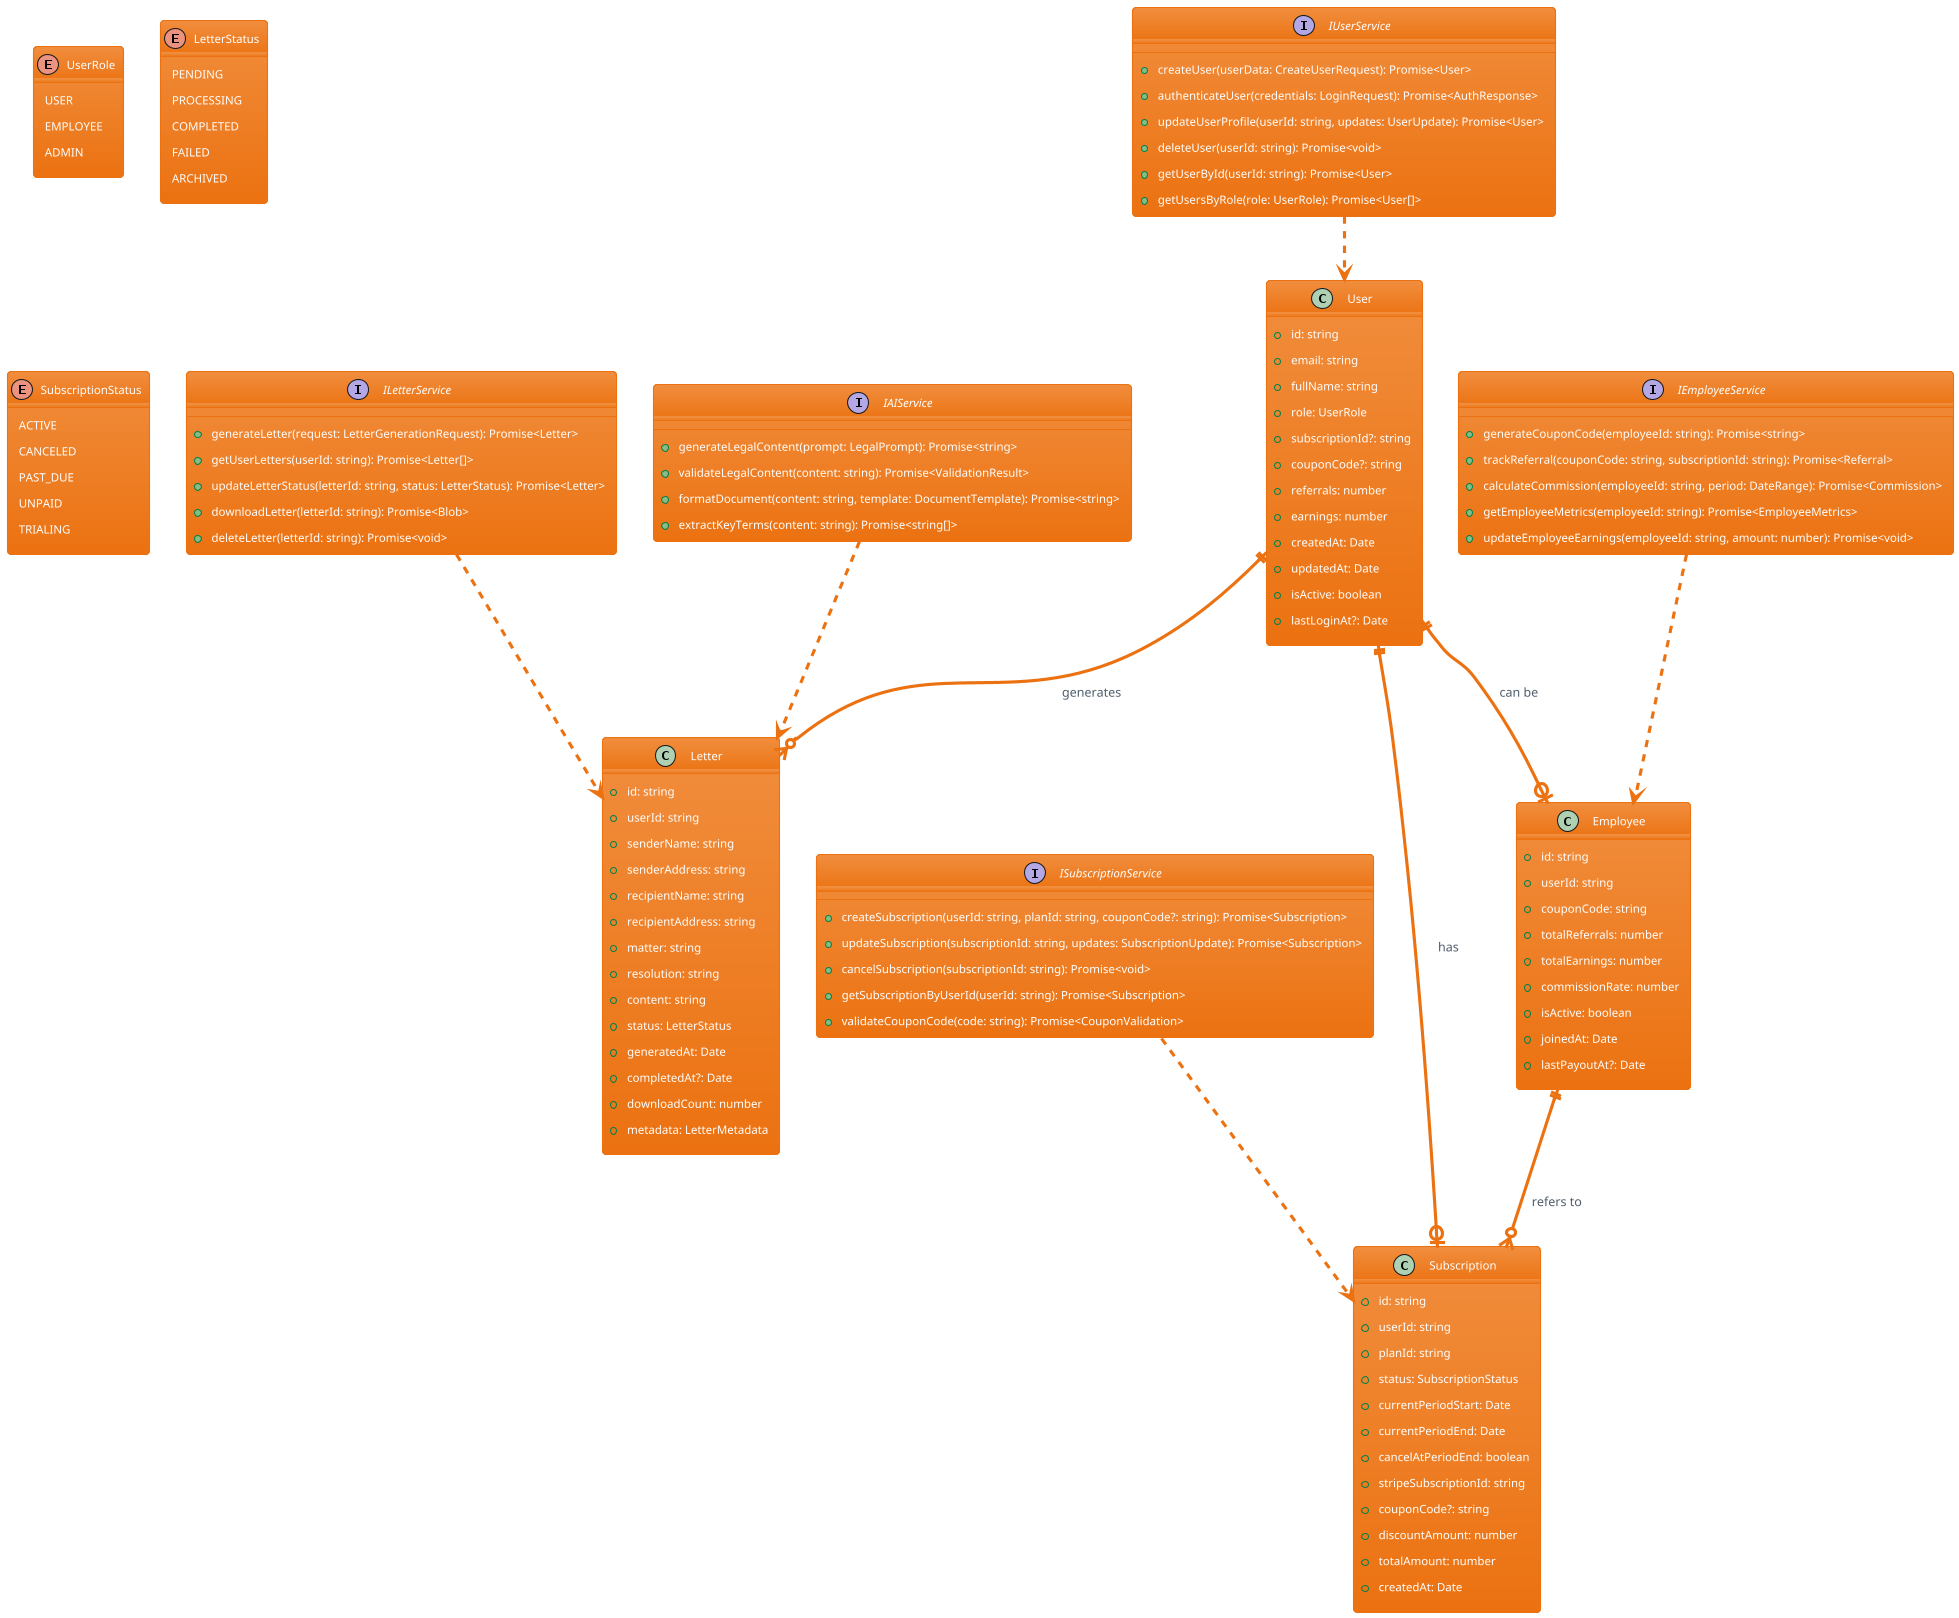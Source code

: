 @startuml LegalLetterAI_ClassDiagram
!theme aws-orange

interface IUserService {
  +createUser(userData: CreateUserRequest): Promise<User>
  +authenticateUser(credentials: LoginRequest): Promise<AuthResponse>
  +updateUserProfile(userId: string, updates: UserUpdate): Promise<User>
  +deleteUser(userId: string): Promise<void>
  +getUserById(userId: string): Promise<User>
  +getUsersByRole(role: UserRole): Promise<User[]>
}

interface ILetterService {
  +generateLetter(request: LetterGenerationRequest): Promise<Letter>
  +getUserLetters(userId: string): Promise<Letter[]>
  +updateLetterStatus(letterId: string, status: LetterStatus): Promise<Letter>
  +downloadLetter(letterId: string): Promise<Blob>
  +deleteLetter(letterId: string): Promise<void>
}

interface ISubscriptionService {
  +createSubscription(userId: string, planId: string, couponCode?: string): Promise<Subscription>
  +updateSubscription(subscriptionId: string, updates: SubscriptionUpdate): Promise<Subscription>
  +cancelSubscription(subscriptionId: string): Promise<void>
  +getSubscriptionByUserId(userId: string): Promise<Subscription>
  +validateCouponCode(code: string): Promise<CouponValidation>
}

interface IEmployeeService {
  +generateCouponCode(employeeId: string): Promise<string>
  +trackReferral(couponCode: string, subscriptionId: string): Promise<Referral>
  +calculateCommission(employeeId: string, period: DateRange): Promise<Commission>
  +getEmployeeMetrics(employeeId: string): Promise<EmployeeMetrics>
  +updateEmployeeEarnings(employeeId: string, amount: number): Promise<void>
}

interface IAIService {
  +generateLegalContent(prompt: LegalPrompt): Promise<string>
  +validateLegalContent(content: string): Promise<ValidationResult>
  +formatDocument(content: string, template: DocumentTemplate): Promise<string>
  +extractKeyTerms(content: string): Promise<string[]>
}

class User {
  +id: string
  +email: string
  +fullName: string
  +role: UserRole
  +subscriptionId?: string
  +couponCode?: string
  +referrals: number
  +earnings: number
  +createdAt: Date
  +updatedAt: Date
  +isActive: boolean
  +lastLoginAt?: Date
}

class Letter {
  +id: string
  +userId: string
  +senderName: string
  +senderAddress: string
  +recipientName: string
  +recipientAddress: string
  +matter: string
  +resolution: string
  +content: string
  +status: LetterStatus
  +generatedAt: Date
  +completedAt?: Date
  +downloadCount: number
  +metadata: LetterMetadata
}

class Subscription {
  +id: string
  +userId: string
  +planId: string
  +status: SubscriptionStatus
  +currentPeriodStart: Date
  +currentPeriodEnd: Date
  +cancelAtPeriodEnd: boolean
  +stripeSubscriptionId: string
  +couponCode?: string
  +discountAmount: number
  +totalAmount: number
  +createdAt: Date
}

class Employee {
  +id: string
  +userId: string
  +couponCode: string
  +totalReferrals: number
  +totalEarnings: number
  +commissionRate: number
  +isActive: boolean
  +joinedAt: Date
  +lastPayoutAt?: Date
}

enum UserRole {
  USER
  EMPLOYEE
  ADMIN
}

enum LetterStatus {
  PENDING
  PROCESSING
  COMPLETED
  FAILED
  ARCHIVED
}

enum SubscriptionStatus {
  ACTIVE
  CANCELED
  PAST_DUE
  UNPAID
  TRIALING
}

IUserService ..> User
ILetterService ..> Letter
ISubscriptionService ..> Subscription
IEmployeeService ..> Employee
IAIService ..> Letter

User ||--o{ Letter : "generates"
User ||--o| Subscription : "has"
User ||--o| Employee : "can be"
Employee ||--o{ Subscription : "refers to"

@enduml